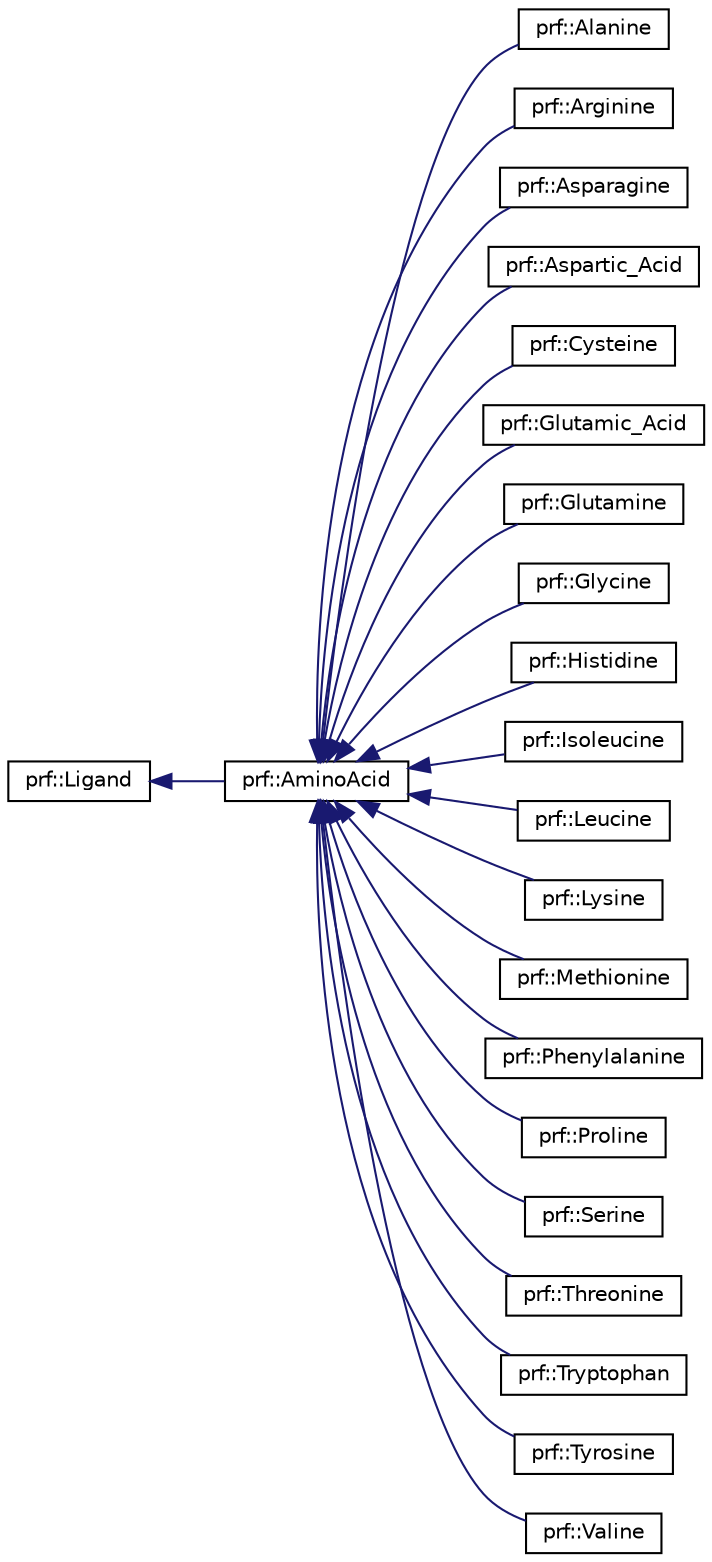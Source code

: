 digraph "Graphical Class Hierarchy"
{
  bgcolor="transparent";
  edge [fontname="Helvetica",fontsize="10",labelfontname="Helvetica",labelfontsize="10"];
  node [fontname="Helvetica",fontsize="10",shape=record];
  rankdir="LR";
  Node1 [label="prf::Ligand",height=0.2,width=0.4,color="black",URL="$classprf_1_1Ligand.html",tooltip="An abstract class providing a base for amino acids and capping groups."];
  Node1 -> Node2 [dir="back",color="midnightblue",fontsize="10",style="solid",fontname="Helvetica"];
  Node2 [label="prf::AminoAcid",height=0.2,width=0.4,color="black",URL="$classprf_1_1AminoAcid.html",tooltip="Amino acid base class."];
  Node2 -> Node3 [dir="back",color="midnightblue",fontsize="10",style="solid",fontname="Helvetica"];
  Node3 [label="prf::Alanine",height=0.2,width=0.4,color="black",URL="$classprf_1_1Alanine.html",tooltip="Alanine."];
  Node2 -> Node4 [dir="back",color="midnightblue",fontsize="10",style="solid",fontname="Helvetica"];
  Node4 [label="prf::Arginine",height=0.2,width=0.4,color="black",URL="$classprf_1_1Arginine.html",tooltip="Arginine."];
  Node2 -> Node5 [dir="back",color="midnightblue",fontsize="10",style="solid",fontname="Helvetica"];
  Node5 [label="prf::Asparagine",height=0.2,width=0.4,color="black",URL="$classprf_1_1Asparagine.html",tooltip="asparagine"];
  Node2 -> Node6 [dir="back",color="midnightblue",fontsize="10",style="solid",fontname="Helvetica"];
  Node6 [label="prf::Aspartic_Acid",height=0.2,width=0.4,color="black",URL="$classprf_1_1Aspartic__Acid.html",tooltip="Aspartic acid."];
  Node2 -> Node7 [dir="back",color="midnightblue",fontsize="10",style="solid",fontname="Helvetica"];
  Node7 [label="prf::Cysteine",height=0.2,width=0.4,color="black",URL="$classprf_1_1Cysteine.html",tooltip="Cystine."];
  Node2 -> Node8 [dir="back",color="midnightblue",fontsize="10",style="solid",fontname="Helvetica"];
  Node8 [label="prf::Glutamic_Acid",height=0.2,width=0.4,color="black",URL="$classprf_1_1Glutamic__Acid.html",tooltip="Glutamic acid."];
  Node2 -> Node9 [dir="back",color="midnightblue",fontsize="10",style="solid",fontname="Helvetica"];
  Node9 [label="prf::Glutamine",height=0.2,width=0.4,color="black",URL="$classprf_1_1Glutamine.html",tooltip="Glutamine."];
  Node2 -> Node10 [dir="back",color="midnightblue",fontsize="10",style="solid",fontname="Helvetica"];
  Node10 [label="prf::Glycine",height=0.2,width=0.4,color="black",URL="$classprf_1_1Glycine.html",tooltip="Glycine."];
  Node2 -> Node11 [dir="back",color="midnightblue",fontsize="10",style="solid",fontname="Helvetica"];
  Node11 [label="prf::Histidine",height=0.2,width=0.4,color="black",URL="$classprf_1_1Histidine.html",tooltip="Histidine."];
  Node2 -> Node12 [dir="back",color="midnightblue",fontsize="10",style="solid",fontname="Helvetica"];
  Node12 [label="prf::Isoleucine",height=0.2,width=0.4,color="black",URL="$classprf_1_1Isoleucine.html",tooltip="Iso-leucine."];
  Node2 -> Node13 [dir="back",color="midnightblue",fontsize="10",style="solid",fontname="Helvetica"];
  Node13 [label="prf::Leucine",height=0.2,width=0.4,color="black",URL="$classprf_1_1Leucine.html",tooltip="Leucine."];
  Node2 -> Node14 [dir="back",color="midnightblue",fontsize="10",style="solid",fontname="Helvetica"];
  Node14 [label="prf::Lysine",height=0.2,width=0.4,color="black",URL="$classprf_1_1Lysine.html",tooltip="Lysine."];
  Node2 -> Node15 [dir="back",color="midnightblue",fontsize="10",style="solid",fontname="Helvetica"];
  Node15 [label="prf::Methionine",height=0.2,width=0.4,color="black",URL="$classprf_1_1Methionine.html",tooltip="Methionine."];
  Node2 -> Node16 [dir="back",color="midnightblue",fontsize="10",style="solid",fontname="Helvetica"];
  Node16 [label="prf::Phenylalanine",height=0.2,width=0.4,color="black",URL="$classprf_1_1Phenylalanine.html",tooltip="Phenyl-alanine."];
  Node2 -> Node17 [dir="back",color="midnightblue",fontsize="10",style="solid",fontname="Helvetica"];
  Node17 [label="prf::Proline",height=0.2,width=0.4,color="black",URL="$classprf_1_1Proline.html",tooltip="Proline."];
  Node2 -> Node18 [dir="back",color="midnightblue",fontsize="10",style="solid",fontname="Helvetica"];
  Node18 [label="prf::Serine",height=0.2,width=0.4,color="black",URL="$classprf_1_1Serine.html",tooltip="Serine."];
  Node2 -> Node19 [dir="back",color="midnightblue",fontsize="10",style="solid",fontname="Helvetica"];
  Node19 [label="prf::Threonine",height=0.2,width=0.4,color="black",URL="$classprf_1_1Threonine.html",tooltip="Threonine."];
  Node2 -> Node20 [dir="back",color="midnightblue",fontsize="10",style="solid",fontname="Helvetica"];
  Node20 [label="prf::Tryptophan",height=0.2,width=0.4,color="black",URL="$classprf_1_1Tryptophan.html",tooltip="Tryptophan."];
  Node2 -> Node21 [dir="back",color="midnightblue",fontsize="10",style="solid",fontname="Helvetica"];
  Node21 [label="prf::Tyrosine",height=0.2,width=0.4,color="black",URL="$classprf_1_1Tyrosine.html",tooltip="Tyrosine."];
  Node2 -> Node22 [dir="back",color="midnightblue",fontsize="10",style="solid",fontname="Helvetica"];
  Node22 [label="prf::Valine",height=0.2,width=0.4,color="black",URL="$classprf_1_1Valine.html",tooltip="Valine."];
}
